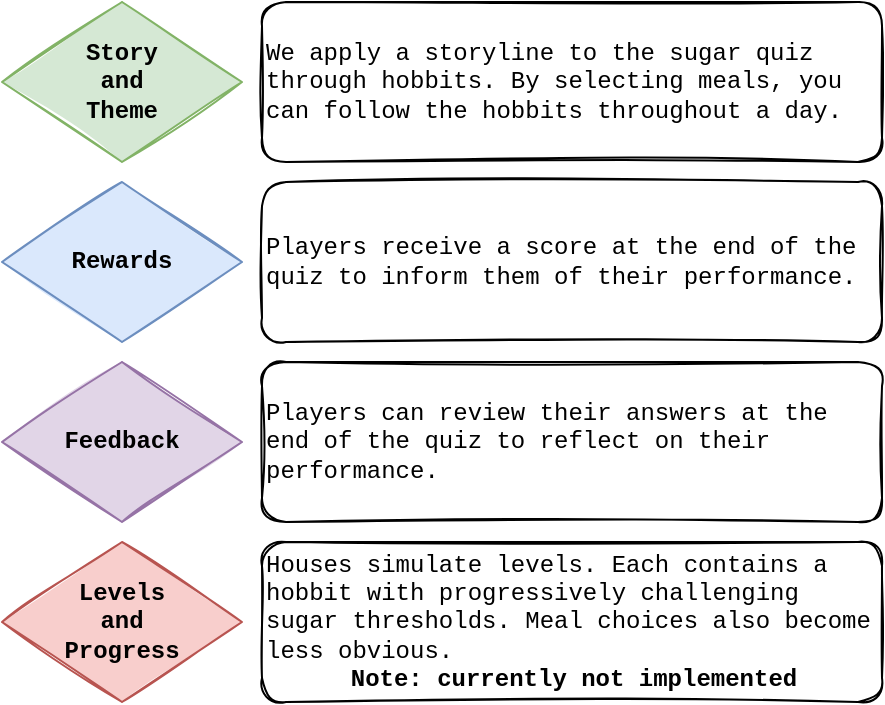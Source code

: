 <mxfile version="14.6.6" type="github">
  <diagram id="G2rBkmL8vjkf9qeWlwPB" name="Page-1">
    <mxGraphModel dx="1422" dy="794" grid="1" gridSize="10" guides="1" tooltips="1" connect="1" arrows="1" fold="1" page="1" pageScale="1" pageWidth="850" pageHeight="1100" math="0" shadow="0">
      <root>
        <mxCell id="0" />
        <mxCell id="1" parent="0" />
        <mxCell id="vQwCsltPgEDsJymCtNPJ-1" value="Story &lt;br&gt;and &lt;br&gt;Theme" style="rhombus;whiteSpace=wrap;html=1;sketch=1;fillStyle=solid;fillColor=#d5e8d4;strokeColor=#82b366;fontStyle=1;fontFamily=Courier New;" parent="1" vertex="1">
          <mxGeometry x="80" y="120" width="120" height="80" as="geometry" />
        </mxCell>
        <mxCell id="vQwCsltPgEDsJymCtNPJ-2" value="Levels &lt;br style=&quot;font-size: 12px;&quot;&gt;and &lt;br style=&quot;font-size: 12px;&quot;&gt;Progress" style="rhombus;whiteSpace=wrap;html=1;fontFamily=Courier New;fontStyle=1;fontSize=12;fillColor=#f8cecc;strokeColor=#b85450;sketch=1;fillStyle=solid;" parent="1" vertex="1">
          <mxGeometry x="80" y="390" width="120" height="80" as="geometry" />
        </mxCell>
        <mxCell id="vQwCsltPgEDsJymCtNPJ-3" value="Feedback" style="rhombus;whiteSpace=wrap;html=1;fontFamily=Courier New;fontStyle=1;fontSize=12;fillColor=#e1d5e7;strokeColor=#9673a6;sketch=1;fillStyle=solid;" parent="1" vertex="1">
          <mxGeometry x="80" y="300" width="120" height="80" as="geometry" />
        </mxCell>
        <mxCell id="vQwCsltPgEDsJymCtNPJ-4" value="Rewards" style="rhombus;whiteSpace=wrap;html=1;fontFamily=Courier New;fontStyle=1;fontSize=12;fillColor=#dae8fc;strokeColor=#6c8ebf;sketch=1;fillStyle=solid;" parent="1" vertex="1">
          <mxGeometry x="80" y="210" width="120" height="80" as="geometry" />
        </mxCell>
        <mxCell id="vQwCsltPgEDsJymCtNPJ-5" value="We apply a storyline to the sugar quiz through hobbits. By selecting meals, you can follow the hobbits throughout a day.&amp;nbsp;" style="rounded=1;whiteSpace=wrap;html=1;sketch=1;fontFamily=Courier New;fontSize=12;fillStyle=solid;align=left;" parent="1" vertex="1">
          <mxGeometry x="210" y="120" width="310" height="80" as="geometry" />
        </mxCell>
        <mxCell id="vQwCsltPgEDsJymCtNPJ-6" value="Players receive a score at the end of the quiz to inform them of their performance." style="rounded=1;whiteSpace=wrap;html=1;sketch=1;fontFamily=Courier New;fontSize=12;fillStyle=solid;align=left;" parent="1" vertex="1">
          <mxGeometry x="210" y="210" width="310" height="80" as="geometry" />
        </mxCell>
        <mxCell id="vQwCsltPgEDsJymCtNPJ-7" value="Players can review their answers at the end of the quiz to reflect on their performance." style="rounded=1;whiteSpace=wrap;html=1;sketch=1;fontFamily=Courier New;fontSize=12;fillStyle=solid;align=left;" parent="1" vertex="1">
          <mxGeometry x="210" y="300" width="310" height="80" as="geometry" />
        </mxCell>
        <mxCell id="vQwCsltPgEDsJymCtNPJ-8" value="Houses simulate levels. Each contains a hobbit with progressively challenging sugar thresholds. Meal choices also become less obvious. &lt;br&gt;&lt;div style=&quot;text-align: center&quot;&gt;&lt;span&gt;&lt;b&gt;Note: currently not implemented&lt;/b&gt;&lt;/span&gt;&lt;/div&gt;" style="rounded=1;whiteSpace=wrap;html=1;sketch=1;fontFamily=Courier New;fontSize=12;fillStyle=solid;align=left;" parent="1" vertex="1">
          <mxGeometry x="210" y="390" width="310" height="80" as="geometry" />
        </mxCell>
      </root>
    </mxGraphModel>
  </diagram>
</mxfile>
